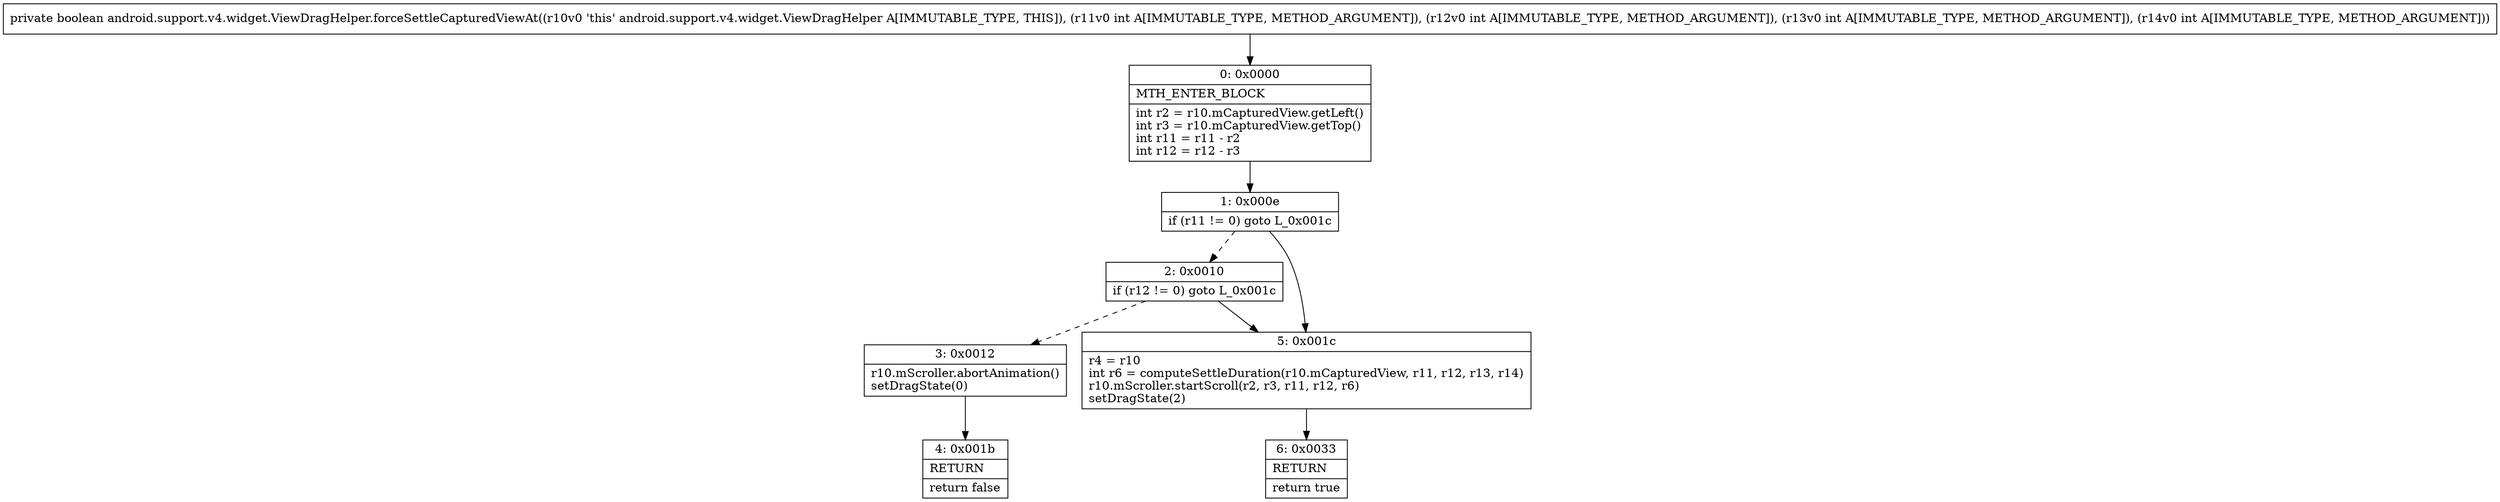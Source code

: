 digraph "CFG forandroid.support.v4.widget.ViewDragHelper.forceSettleCapturedViewAt(IIII)Z" {
Node_0 [shape=record,label="{0\:\ 0x0000|MTH_ENTER_BLOCK\l|int r2 = r10.mCapturedView.getLeft()\lint r3 = r10.mCapturedView.getTop()\lint r11 = r11 \- r2\lint r12 = r12 \- r3\l}"];
Node_1 [shape=record,label="{1\:\ 0x000e|if (r11 != 0) goto L_0x001c\l}"];
Node_2 [shape=record,label="{2\:\ 0x0010|if (r12 != 0) goto L_0x001c\l}"];
Node_3 [shape=record,label="{3\:\ 0x0012|r10.mScroller.abortAnimation()\lsetDragState(0)\l}"];
Node_4 [shape=record,label="{4\:\ 0x001b|RETURN\l|return false\l}"];
Node_5 [shape=record,label="{5\:\ 0x001c|r4 = r10\lint r6 = computeSettleDuration(r10.mCapturedView, r11, r12, r13, r14)\lr10.mScroller.startScroll(r2, r3, r11, r12, r6)\lsetDragState(2)\l}"];
Node_6 [shape=record,label="{6\:\ 0x0033|RETURN\l|return true\l}"];
MethodNode[shape=record,label="{private boolean android.support.v4.widget.ViewDragHelper.forceSettleCapturedViewAt((r10v0 'this' android.support.v4.widget.ViewDragHelper A[IMMUTABLE_TYPE, THIS]), (r11v0 int A[IMMUTABLE_TYPE, METHOD_ARGUMENT]), (r12v0 int A[IMMUTABLE_TYPE, METHOD_ARGUMENT]), (r13v0 int A[IMMUTABLE_TYPE, METHOD_ARGUMENT]), (r14v0 int A[IMMUTABLE_TYPE, METHOD_ARGUMENT])) }"];
MethodNode -> Node_0;
Node_0 -> Node_1;
Node_1 -> Node_2[style=dashed];
Node_1 -> Node_5;
Node_2 -> Node_3[style=dashed];
Node_2 -> Node_5;
Node_3 -> Node_4;
Node_5 -> Node_6;
}

